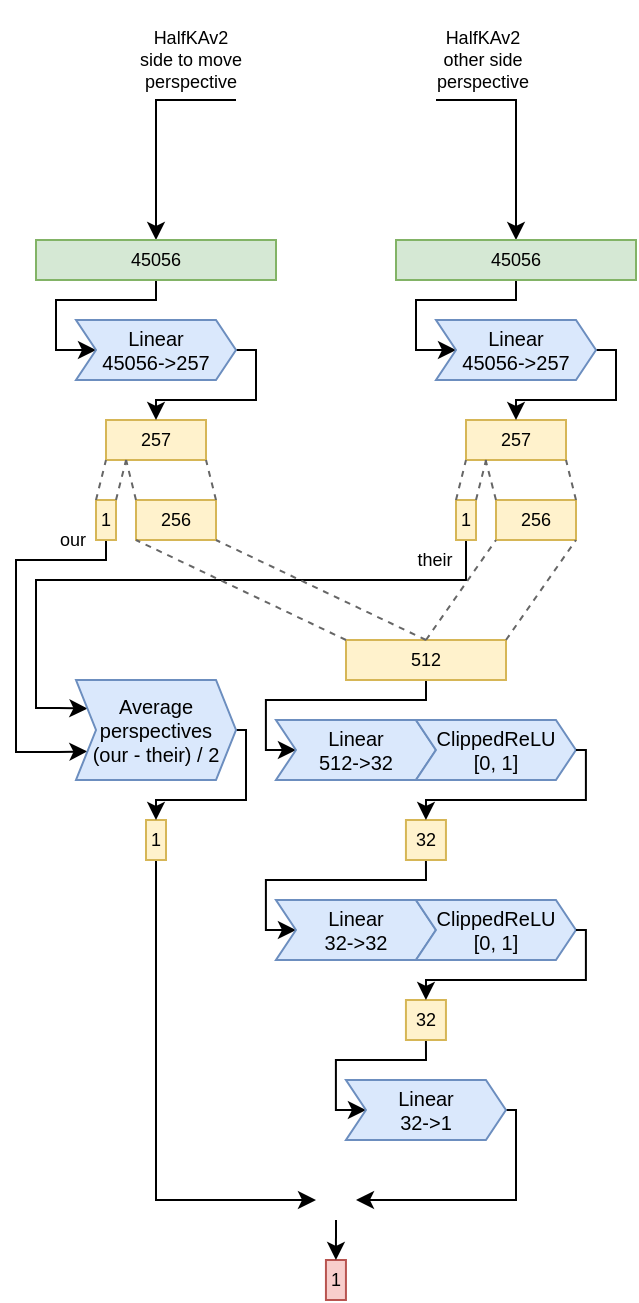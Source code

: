 <mxfile version="14.6.6" type="device"><diagram id="WEN0L9vgDvnMjeqGFGax" name="Page-1"><mxGraphModel dx="1673" dy="895" grid="1" gridSize="10" guides="1" tooltips="1" connect="1" arrows="1" fold="1" page="1" pageScale="1" pageWidth="850" pageHeight="1100" math="0" shadow="0"><root><mxCell id="0"/><mxCell id="1" parent="0"/><mxCell id="uz10yLNLv4WFwoIeB_5W-53" value="&lt;br&gt;&lt;div style=&quot;font-size: 9px&quot;&gt;HalfKAv2&lt;/div&gt;&lt;div style=&quot;font-size: 9px&quot;&gt;other side &lt;br style=&quot;font-size: 9px&quot;&gt;perspective&lt;br style=&quot;font-size: 9px&quot;&gt;&lt;/div&gt;&lt;br&gt;" style="edgeStyle=orthogonalEdgeStyle;rounded=0;sketch=0;jumpStyle=none;orthogonalLoop=1;jettySize=auto;html=1;exitX=1;exitY=0.5;exitDx=0;exitDy=0;entryX=0.5;entryY=0;entryDx=0;entryDy=0;shadow=0;labelBackgroundColor=none;fontSize=9;strokeColor=#000000;" edge="1" parent="1" source="uz10yLNLv4WFwoIeB_5W-37" target="uz10yLNLv4WFwoIeB_5W-39"><mxGeometry x="-0.4" y="10" relative="1" as="geometry"><mxPoint x="-10" y="-10" as="offset"/></mxGeometry></mxCell><mxCell id="uz10yLNLv4WFwoIeB_5W-54" value="&lt;br&gt;&lt;div style=&quot;font-size: 9px&quot;&gt;&lt;font style=&quot;font-size: 9px&quot;&gt;HalfKAv2&lt;/font&gt;&lt;/div&gt;&lt;div style=&quot;font-size: 9px&quot;&gt;&lt;font style=&quot;font-size: 9px&quot;&gt;side to move&lt;br style=&quot;font-size: 9px&quot;&gt;&lt;/font&gt;&lt;/div&gt;&lt;div style=&quot;font-size: 9px&quot;&gt;&lt;font style=&quot;font-size: 9px&quot;&gt;perspective&lt;br style=&quot;font-size: 9px&quot;&gt;&lt;/font&gt;&lt;/div&gt;&lt;br&gt;" style="edgeStyle=orthogonalEdgeStyle;rounded=0;sketch=0;jumpStyle=none;orthogonalLoop=1;jettySize=auto;html=1;exitX=0;exitY=0.5;exitDx=0;exitDy=0;entryX=0.5;entryY=0;entryDx=0;entryDy=0;shadow=0;labelBackgroundColor=none;fontSize=9;strokeColor=#000000;" edge="1" parent="1" source="uz10yLNLv4WFwoIeB_5W-37" target="uz10yLNLv4WFwoIeB_5W-38"><mxGeometry x="-0.4" y="-10" relative="1" as="geometry"><mxPoint x="10" y="-10" as="offset"/></mxGeometry></mxCell><mxCell id="uz10yLNLv4WFwoIeB_5W-37" value="" style="shape=image;html=1;verticalAlign=top;verticalLabelPosition=bottom;labelBackgroundColor=#ffffff;imageAspect=0;aspect=fixed;image=https://cdn1.iconfinder.com/data/icons/andriod-app/32/chessboard-128.png;rounded=0;shadow=0;glass=0;sketch=0;" vertex="1" parent="1"><mxGeometry x="350" y="340" width="100" height="100" as="geometry"/></mxCell><mxCell id="uz10yLNLv4WFwoIeB_5W-83" style="edgeStyle=orthogonalEdgeStyle;rounded=0;sketch=0;jumpStyle=none;jumpSize=5;orthogonalLoop=1;jettySize=auto;html=1;exitX=0.5;exitY=1;exitDx=0;exitDy=0;entryX=0;entryY=0.5;entryDx=0;entryDy=0;shadow=0;labelBackgroundColor=none;fontSize=9;strokeColor=#000000;strokeWidth=1;" edge="1" parent="1" source="uz10yLNLv4WFwoIeB_5W-38" target="uz10yLNLv4WFwoIeB_5W-40"><mxGeometry relative="1" as="geometry"><Array as="points"><mxPoint x="310" y="490"/><mxPoint x="260" y="490"/><mxPoint x="260" y="515"/></Array></mxGeometry></mxCell><mxCell id="uz10yLNLv4WFwoIeB_5W-38" value="45056" style="rounded=0;whiteSpace=wrap;html=1;shadow=0;glass=0;sketch=0;fontSize=9;align=center;fillColor=#d5e8d4;strokeColor=#82b366;" vertex="1" parent="1"><mxGeometry x="250" y="460" width="120" height="20" as="geometry"/></mxCell><mxCell id="uz10yLNLv4WFwoIeB_5W-79" style="edgeStyle=orthogonalEdgeStyle;rounded=0;sketch=0;jumpStyle=none;jumpSize=5;orthogonalLoop=1;jettySize=auto;html=1;exitX=0.5;exitY=1;exitDx=0;exitDy=0;entryX=0;entryY=0.5;entryDx=0;entryDy=0;shadow=0;labelBackgroundColor=none;fontSize=9;strokeColor=#000000;strokeWidth=1;" edge="1" parent="1" source="uz10yLNLv4WFwoIeB_5W-39" target="uz10yLNLv4WFwoIeB_5W-41"><mxGeometry relative="1" as="geometry"><Array as="points"><mxPoint x="490" y="490"/><mxPoint x="440" y="490"/><mxPoint x="440" y="515"/></Array></mxGeometry></mxCell><mxCell id="uz10yLNLv4WFwoIeB_5W-39" value="45056" style="rounded=0;whiteSpace=wrap;html=1;shadow=0;glass=0;sketch=0;fontSize=9;align=center;fillColor=#d5e8d4;strokeColor=#82b366;" vertex="1" parent="1"><mxGeometry x="430" y="460" width="120" height="20" as="geometry"/></mxCell><mxCell id="uz10yLNLv4WFwoIeB_5W-42" value="257" style="rounded=0;whiteSpace=wrap;html=1;shadow=0;glass=0;sketch=0;fontSize=9;align=center;fillColor=#fff2cc;strokeColor=#d6b656;" vertex="1" parent="1"><mxGeometry x="285" y="550" width="50" height="20" as="geometry"/></mxCell><mxCell id="uz10yLNLv4WFwoIeB_5W-93" style="edgeStyle=orthogonalEdgeStyle;rounded=0;sketch=0;jumpStyle=none;jumpSize=5;orthogonalLoop=1;jettySize=auto;html=1;exitX=0.5;exitY=1;exitDx=0;exitDy=0;entryX=0;entryY=0.5;entryDx=0;entryDy=0;shadow=0;labelBackgroundColor=none;fontSize=9;strokeColor=#000000;strokeWidth=1;" edge="1" parent="1" source="uz10yLNLv4WFwoIeB_5W-44" target="uz10yLNLv4WFwoIeB_5W-91"><mxGeometry relative="1" as="geometry"><Array as="points"><mxPoint x="444.97" y="780"/><mxPoint x="364.97" y="780"/><mxPoint x="364.97" y="805"/></Array></mxGeometry></mxCell><mxCell id="uz10yLNLv4WFwoIeB_5W-44" value="32" style="rounded=0;whiteSpace=wrap;html=1;shadow=0;glass=0;sketch=0;fontSize=9;align=center;fillColor=#fff2cc;strokeColor=#d6b656;" vertex="1" parent="1"><mxGeometry x="434.97" y="750" width="20" height="20" as="geometry"/></mxCell><mxCell id="uz10yLNLv4WFwoIeB_5W-84" style="edgeStyle=orthogonalEdgeStyle;rounded=0;sketch=0;jumpStyle=none;jumpSize=5;orthogonalLoop=1;jettySize=auto;html=1;exitX=0.5;exitY=1;exitDx=0;exitDy=0;shadow=0;labelBackgroundColor=none;fontSize=9;strokeColor=#000000;strokeWidth=1;entryX=0;entryY=0.5;entryDx=0;entryDy=0;" edge="1" parent="1" source="uz10yLNLv4WFwoIeB_5W-46" target="uz10yLNLv4WFwoIeB_5W-47"><mxGeometry relative="1" as="geometry"><mxPoint x="374.97" y="700" as="targetPoint"/><Array as="points"><mxPoint x="444.97" y="690"/><mxPoint x="364.97" y="690"/><mxPoint x="364.97" y="715"/></Array></mxGeometry></mxCell><mxCell id="uz10yLNLv4WFwoIeB_5W-46" value="512" style="rounded=0;whiteSpace=wrap;html=1;shadow=0;glass=0;sketch=0;fontSize=9;align=center;fillColor=#fff2cc;strokeColor=#d6b656;" vertex="1" parent="1"><mxGeometry x="405" y="660" width="80" height="20" as="geometry"/></mxCell><mxCell id="uz10yLNLv4WFwoIeB_5W-48" value="257" style="rounded=0;whiteSpace=wrap;html=1;shadow=0;glass=0;sketch=0;fontSize=9;align=center;fillColor=#fff2cc;strokeColor=#d6b656;" vertex="1" parent="1"><mxGeometry x="465" y="550" width="50" height="20" as="geometry"/></mxCell><mxCell id="uz10yLNLv4WFwoIeB_5W-99" style="edgeStyle=orthogonalEdgeStyle;rounded=0;sketch=0;jumpStyle=none;jumpSize=5;orthogonalLoop=1;jettySize=auto;html=1;exitX=0.5;exitY=1;exitDx=0;exitDy=0;entryX=0;entryY=0.5;entryDx=0;entryDy=0;shadow=0;labelBackgroundColor=none;fontSize=9;strokeColor=#000000;strokeWidth=1;" edge="1" parent="1" source="uz10yLNLv4WFwoIeB_5W-49" target="uz10yLNLv4WFwoIeB_5W-52"><mxGeometry relative="1" as="geometry"><mxPoint x="449.97" y="860" as="sourcePoint"/><mxPoint x="419.97" y="895" as="targetPoint"/><Array as="points"><mxPoint x="444.97" y="870"/><mxPoint x="399.97" y="870"/><mxPoint x="399.97" y="895"/></Array></mxGeometry></mxCell><mxCell id="uz10yLNLv4WFwoIeB_5W-49" value="32" style="rounded=0;whiteSpace=wrap;html=1;shadow=0;glass=0;sketch=0;fontSize=9;align=center;fillColor=#fff2cc;strokeColor=#d6b656;" vertex="1" parent="1"><mxGeometry x="434.97" y="840" width="20" height="20" as="geometry"/></mxCell><mxCell id="uz10yLNLv4WFwoIeB_5W-51" value="1" style="rounded=0;whiteSpace=wrap;html=1;shadow=0;glass=0;sketch=0;fontSize=9;align=center;fillColor=#f8cecc;strokeColor=#b85450;" vertex="1" parent="1"><mxGeometry x="394.97" y="970" width="10" height="20" as="geometry"/></mxCell><mxCell id="uz10yLNLv4WFwoIeB_5W-143" style="edgeStyle=orthogonalEdgeStyle;rounded=0;sketch=0;jumpStyle=none;jumpSize=5;orthogonalLoop=1;jettySize=auto;html=1;exitX=1;exitY=0.5;exitDx=0;exitDy=0;entryX=1;entryY=0.5;entryDx=0;entryDy=0;shadow=0;labelBackgroundColor=none;fontSize=9;strokeColor=#000000;strokeWidth=1;" edge="1" parent="1" source="uz10yLNLv4WFwoIeB_5W-52" target="uz10yLNLv4WFwoIeB_5W-142"><mxGeometry relative="1" as="geometry"><Array as="points"><mxPoint x="490" y="895"/><mxPoint x="490" y="940"/></Array></mxGeometry></mxCell><mxCell id="uz10yLNLv4WFwoIeB_5W-52" value="&lt;div style=&quot;font-size: 10px&quot;&gt;Linear&lt;/div&gt;&lt;div style=&quot;font-size: 10px&quot;&gt;32-&amp;gt;1&lt;br style=&quot;font-size: 10px&quot;&gt;&lt;/div&gt;" style="shape=step;perimeter=stepPerimeter;whiteSpace=wrap;html=1;fixedSize=1;rounded=0;shadow=0;glass=0;sketch=0;fontSize=10;align=center;size=10;fillColor=#dae8fc;strokeColor=#6c8ebf;" vertex="1" parent="1"><mxGeometry x="404.97" y="880" width="80" height="30" as="geometry"/></mxCell><mxCell id="uz10yLNLv4WFwoIeB_5W-77" style="edgeStyle=orthogonalEdgeStyle;rounded=0;sketch=0;jumpStyle=none;jumpSize=5;orthogonalLoop=1;jettySize=auto;html=1;exitX=1;exitY=0.5;exitDx=0;exitDy=0;entryX=0.5;entryY=0;entryDx=0;entryDy=0;shadow=0;labelBackgroundColor=none;fontSize=9;strokeColor=#000000;strokeWidth=1;" edge="1" parent="1" source="uz10yLNLv4WFwoIeB_5W-40" target="uz10yLNLv4WFwoIeB_5W-42"><mxGeometry relative="1" as="geometry"><mxPoint x="385" y="515" as="sourcePoint"/><Array as="points"><mxPoint x="360" y="515"/><mxPoint x="360" y="540"/><mxPoint x="310" y="540"/></Array></mxGeometry></mxCell><mxCell id="uz10yLNLv4WFwoIeB_5W-81" style="edgeStyle=orthogonalEdgeStyle;rounded=0;sketch=0;jumpStyle=none;jumpSize=5;orthogonalLoop=1;jettySize=auto;html=1;exitX=1;exitY=0.5;exitDx=0;exitDy=0;entryX=0.5;entryY=0;entryDx=0;entryDy=0;shadow=0;labelBackgroundColor=none;fontSize=9;strokeColor=#000000;strokeWidth=1;" edge="1" parent="1" source="uz10yLNLv4WFwoIeB_5W-41" target="uz10yLNLv4WFwoIeB_5W-48"><mxGeometry relative="1" as="geometry"><mxPoint x="565" y="515" as="sourcePoint"/><Array as="points"><mxPoint x="540" y="515"/><mxPoint x="540" y="540"/><mxPoint x="490" y="540"/></Array></mxGeometry></mxCell><mxCell id="uz10yLNLv4WFwoIeB_5W-85" value="" style="group" vertex="1" connectable="0" parent="1"><mxGeometry x="369.97" y="700" width="150" height="30" as="geometry"/></mxCell><mxCell id="uz10yLNLv4WFwoIeB_5W-47" value="&lt;div style=&quot;font-size: 10px&quot;&gt;Linear&lt;/div&gt;&lt;div style=&quot;font-size: 10px&quot;&gt;512-&amp;gt;32&lt;br style=&quot;font-size: 10px&quot;&gt;&lt;/div&gt;" style="shape=step;perimeter=stepPerimeter;whiteSpace=wrap;html=1;fixedSize=1;rounded=0;shadow=0;glass=0;sketch=0;fontSize=10;align=center;size=10;fillColor=#dae8fc;strokeColor=#6c8ebf;" vertex="1" parent="uz10yLNLv4WFwoIeB_5W-85"><mxGeometry width="80" height="30" as="geometry"/></mxCell><mxCell id="uz10yLNLv4WFwoIeB_5W-82" value="ClippedReLU&lt;br&gt;[0, 1]" style="shape=step;perimeter=stepPerimeter;whiteSpace=wrap;html=1;fixedSize=1;rounded=0;shadow=0;glass=0;sketch=0;fontSize=10;align=center;size=10;fillColor=#dae8fc;strokeColor=#6c8ebf;" vertex="1" parent="uz10yLNLv4WFwoIeB_5W-85"><mxGeometry x="70" width="80" height="30" as="geometry"/></mxCell><mxCell id="uz10yLNLv4WFwoIeB_5W-89" style="edgeStyle=orthogonalEdgeStyle;rounded=0;sketch=0;jumpStyle=none;jumpSize=5;orthogonalLoop=1;jettySize=auto;html=1;exitX=1;exitY=0.5;exitDx=0;exitDy=0;shadow=0;labelBackgroundColor=none;fontSize=9;strokeColor=#000000;strokeWidth=1;entryX=0.5;entryY=0;entryDx=0;entryDy=0;" edge="1" parent="1" source="uz10yLNLv4WFwoIeB_5W-82" target="uz10yLNLv4WFwoIeB_5W-44"><mxGeometry relative="1" as="geometry"><mxPoint x="494.97" y="750" as="targetPoint"/><Array as="points"><mxPoint x="524.97" y="715"/><mxPoint x="524.97" y="740"/><mxPoint x="444.97" y="740"/></Array></mxGeometry></mxCell><mxCell id="uz10yLNLv4WFwoIeB_5W-90" value="" style="group" vertex="1" connectable="0" parent="1"><mxGeometry x="369.97" y="790" width="150" height="30" as="geometry"/></mxCell><mxCell id="uz10yLNLv4WFwoIeB_5W-91" value="&lt;div style=&quot;font-size: 10px&quot;&gt;Linear&lt;/div&gt;&lt;div style=&quot;font-size: 10px&quot;&gt;32-&amp;gt;32&lt;br style=&quot;font-size: 10px&quot;&gt;&lt;/div&gt;" style="shape=step;perimeter=stepPerimeter;whiteSpace=wrap;html=1;fixedSize=1;rounded=0;shadow=0;glass=0;sketch=0;fontSize=10;align=center;size=10;fillColor=#dae8fc;strokeColor=#6c8ebf;" vertex="1" parent="uz10yLNLv4WFwoIeB_5W-90"><mxGeometry width="80" height="30" as="geometry"/></mxCell><mxCell id="uz10yLNLv4WFwoIeB_5W-92" value="ClippedReLU&lt;br&gt;[0, 1]" style="shape=step;perimeter=stepPerimeter;whiteSpace=wrap;html=1;fixedSize=1;rounded=0;shadow=0;glass=0;sketch=0;fontSize=10;align=center;size=10;fillColor=#dae8fc;strokeColor=#6c8ebf;" vertex="1" parent="uz10yLNLv4WFwoIeB_5W-90"><mxGeometry x="70" width="80" height="30" as="geometry"/></mxCell><mxCell id="uz10yLNLv4WFwoIeB_5W-94" style="edgeStyle=orthogonalEdgeStyle;rounded=0;sketch=0;jumpStyle=none;jumpSize=5;orthogonalLoop=1;jettySize=auto;html=1;exitX=1;exitY=0.5;exitDx=0;exitDy=0;entryX=0.5;entryY=0;entryDx=0;entryDy=0;shadow=0;labelBackgroundColor=none;fontSize=9;strokeColor=#000000;strokeWidth=1;" edge="1" parent="1" source="uz10yLNLv4WFwoIeB_5W-92" target="uz10yLNLv4WFwoIeB_5W-49"><mxGeometry relative="1" as="geometry"><Array as="points"><mxPoint x="524.97" y="805"/><mxPoint x="524.97" y="830"/><mxPoint x="444.97" y="830"/></Array></mxGeometry></mxCell><mxCell id="uz10yLNLv4WFwoIeB_5W-40" value="&lt;div style=&quot;font-size: 10px&quot;&gt;Linear&lt;/div&gt;&lt;div style=&quot;font-size: 10px&quot;&gt;45056-&amp;gt;257&lt;/div&gt;" style="shape=step;perimeter=stepPerimeter;whiteSpace=wrap;html=1;fixedSize=1;rounded=0;shadow=0;glass=0;sketch=0;fontSize=10;align=center;size=10;fillColor=#dae8fc;strokeColor=#6c8ebf;" vertex="1" parent="1"><mxGeometry x="270" y="500" width="80" height="30" as="geometry"/></mxCell><mxCell id="uz10yLNLv4WFwoIeB_5W-41" value="&lt;div style=&quot;font-size: 10px&quot;&gt;Linear&lt;/div&gt;&lt;div style=&quot;font-size: 10px&quot;&gt;45056-&amp;gt;257&lt;br style=&quot;font-size: 10px&quot;&gt;&lt;/div&gt;" style="shape=step;perimeter=stepPerimeter;whiteSpace=wrap;html=1;fixedSize=1;rounded=0;shadow=0;glass=0;sketch=0;fontSize=10;align=center;size=10;fillColor=#dae8fc;strokeColor=#6c8ebf;" vertex="1" parent="1"><mxGeometry x="450" y="500" width="80" height="30" as="geometry"/></mxCell><mxCell id="uz10yLNLv4WFwoIeB_5W-111" value="256" style="rounded=0;whiteSpace=wrap;html=1;shadow=0;glass=0;sketch=0;fontSize=9;align=center;fillColor=#fff2cc;strokeColor=#d6b656;" vertex="1" parent="1"><mxGeometry x="300" y="590" width="40" height="20" as="geometry"/></mxCell><mxCell id="uz10yLNLv4WFwoIeB_5W-128" value="our" style="edgeStyle=orthogonalEdgeStyle;rounded=0;sketch=0;jumpStyle=none;jumpSize=5;orthogonalLoop=1;jettySize=auto;html=1;exitX=0.5;exitY=1;exitDx=0;exitDy=0;shadow=0;labelBackgroundColor=none;fontSize=9;strokeColor=#000000;strokeWidth=1;entryX=0;entryY=0.75;entryDx=0;entryDy=0;" edge="1" parent="1" source="uz10yLNLv4WFwoIeB_5W-112" target="uz10yLNLv4WFwoIeB_5W-125"><mxGeometry x="-0.709" y="-10" relative="1" as="geometry"><mxPoint x="250" y="705" as="targetPoint"/><Array as="points"><mxPoint x="285" y="620"/><mxPoint x="240" y="620"/><mxPoint x="240" y="716"/><mxPoint x="261" y="716"/></Array><mxPoint as="offset"/></mxGeometry></mxCell><mxCell id="uz10yLNLv4WFwoIeB_5W-112" value="1" style="rounded=0;whiteSpace=wrap;html=1;shadow=0;glass=0;sketch=0;fontSize=9;align=center;fillColor=#fff2cc;strokeColor=#d6b656;" vertex="1" parent="1"><mxGeometry x="280" y="590" width="10" height="20" as="geometry"/></mxCell><mxCell id="uz10yLNLv4WFwoIeB_5W-117" value="256" style="rounded=0;whiteSpace=wrap;html=1;shadow=0;glass=0;sketch=0;fontSize=9;align=center;fillColor=#fff2cc;strokeColor=#d6b656;" vertex="1" parent="1"><mxGeometry x="480" y="590" width="40" height="20" as="geometry"/></mxCell><mxCell id="uz10yLNLv4WFwoIeB_5W-129" value="their" style="edgeStyle=orthogonalEdgeStyle;rounded=0;sketch=0;jumpStyle=none;jumpSize=5;orthogonalLoop=1;jettySize=auto;html=1;exitX=0.5;exitY=1;exitDx=0;exitDy=0;shadow=0;labelBackgroundColor=none;fontSize=9;strokeColor=#000000;strokeWidth=1;entryX=0;entryY=0.25;entryDx=0;entryDy=0;" edge="1" parent="1" source="uz10yLNLv4WFwoIeB_5W-118" target="uz10yLNLv4WFwoIeB_5W-125"><mxGeometry x="-0.774" y="-10" relative="1" as="geometry"><mxPoint x="250" y="700" as="targetPoint"/><Array as="points"><mxPoint x="465" y="630"/><mxPoint x="250" y="630"/><mxPoint x="250" y="694"/><mxPoint x="261" y="694"/></Array><mxPoint as="offset"/></mxGeometry></mxCell><mxCell id="uz10yLNLv4WFwoIeB_5W-118" value="1" style="rounded=0;whiteSpace=wrap;html=1;shadow=0;glass=0;sketch=0;fontSize=9;align=center;fillColor=#fff2cc;strokeColor=#d6b656;" vertex="1" parent="1"><mxGeometry x="460" y="590" width="10" height="20" as="geometry"/></mxCell><mxCell id="uz10yLNLv4WFwoIeB_5W-119" value="" style="endArrow=none;dashed=1;html=1;shadow=0;labelBackgroundColor=none;fontSize=9;strokeColor=#666666;strokeWidth=1;entryX=0;entryY=1;entryDx=0;entryDy=0;exitX=0.5;exitY=0;exitDx=0;exitDy=0;fillColor=#f5f5f5;" edge="1" parent="1" source="uz10yLNLv4WFwoIeB_5W-46" target="uz10yLNLv4WFwoIeB_5W-117"><mxGeometry width="50" height="50" relative="1" as="geometry"><mxPoint x="420" y="680" as="sourcePoint"/><mxPoint x="470" y="630" as="targetPoint"/></mxGeometry></mxCell><mxCell id="uz10yLNLv4WFwoIeB_5W-120" value="" style="endArrow=none;dashed=1;html=1;shadow=0;labelBackgroundColor=none;fontSize=9;strokeColor=#666666;strokeWidth=1;entryX=1;entryY=1;entryDx=0;entryDy=0;exitX=1;exitY=0;exitDx=0;exitDy=0;fillColor=#f5f5f5;" edge="1" parent="1" source="uz10yLNLv4WFwoIeB_5W-46" target="uz10yLNLv4WFwoIeB_5W-117"><mxGeometry width="50" height="50" relative="1" as="geometry"><mxPoint x="434.97" y="670" as="sourcePoint"/><mxPoint x="490" y="620" as="targetPoint"/></mxGeometry></mxCell><mxCell id="uz10yLNLv4WFwoIeB_5W-121" value="" style="endArrow=none;dashed=1;html=1;shadow=0;labelBackgroundColor=none;fontSize=9;strokeColor=#666666;strokeWidth=1;entryX=1;entryY=1;entryDx=0;entryDy=0;exitX=0.5;exitY=0;exitDx=0;exitDy=0;fillColor=#f5f5f5;" edge="1" parent="1" source="uz10yLNLv4WFwoIeB_5W-46" target="uz10yLNLv4WFwoIeB_5W-111"><mxGeometry width="50" height="50" relative="1" as="geometry"><mxPoint x="434.97" y="670" as="sourcePoint"/><mxPoint x="490" y="620" as="targetPoint"/></mxGeometry></mxCell><mxCell id="uz10yLNLv4WFwoIeB_5W-122" value="" style="endArrow=none;dashed=1;html=1;shadow=0;labelBackgroundColor=none;fontSize=9;strokeColor=#666666;strokeWidth=1;entryX=0;entryY=1;entryDx=0;entryDy=0;exitX=0;exitY=0;exitDx=0;exitDy=0;fillColor=#f5f5f5;" edge="1" parent="1" source="uz10yLNLv4WFwoIeB_5W-46" target="uz10yLNLv4WFwoIeB_5W-111"><mxGeometry width="50" height="50" relative="1" as="geometry"><mxPoint x="434.97" y="670" as="sourcePoint"/><mxPoint x="350" y="620" as="targetPoint"/></mxGeometry></mxCell><mxCell id="uz10yLNLv4WFwoIeB_5W-144" style="edgeStyle=orthogonalEdgeStyle;rounded=0;sketch=0;jumpStyle=none;jumpSize=5;orthogonalLoop=1;jettySize=auto;html=1;exitX=0.5;exitY=1;exitDx=0;exitDy=0;entryX=0;entryY=0.5;entryDx=0;entryDy=0;shadow=0;labelBackgroundColor=none;fontSize=9;strokeColor=#000000;strokeWidth=1;" edge="1" parent="1" source="uz10yLNLv4WFwoIeB_5W-123" target="uz10yLNLv4WFwoIeB_5W-142"><mxGeometry relative="1" as="geometry"/></mxCell><mxCell id="uz10yLNLv4WFwoIeB_5W-123" value="1" style="rounded=0;whiteSpace=wrap;html=1;shadow=0;glass=0;sketch=0;fontSize=9;align=center;fillColor=#fff2cc;strokeColor=#d6b656;" vertex="1" parent="1"><mxGeometry x="305" y="750" width="10" height="20" as="geometry"/></mxCell><mxCell id="uz10yLNLv4WFwoIeB_5W-138" style="edgeStyle=orthogonalEdgeStyle;rounded=0;sketch=0;jumpStyle=none;jumpSize=5;orthogonalLoop=1;jettySize=auto;html=1;exitX=1;exitY=0.5;exitDx=0;exitDy=0;entryX=0.5;entryY=0;entryDx=0;entryDy=0;shadow=0;labelBackgroundColor=none;fontSize=9;strokeColor=#000000;strokeWidth=1;" edge="1" parent="1" source="uz10yLNLv4WFwoIeB_5W-125" target="uz10yLNLv4WFwoIeB_5W-123"><mxGeometry relative="1" as="geometry"><mxPoint x="345" y="705" as="sourcePoint"/><mxPoint x="305.51" y="751.6" as="targetPoint"/><Array as="points"><mxPoint x="355" y="705"/><mxPoint x="355" y="740"/><mxPoint x="310" y="740"/></Array></mxGeometry></mxCell><mxCell id="uz10yLNLv4WFwoIeB_5W-125" value="&lt;div&gt;Average perspectives&lt;/div&gt;&lt;div&gt;(our - their) / 2&lt;br&gt;&lt;/div&gt;" style="shape=step;perimeter=stepPerimeter;whiteSpace=wrap;html=1;fixedSize=1;rounded=0;shadow=0;glass=0;sketch=0;fontSize=10;align=center;size=10;fillColor=#dae8fc;strokeColor=#6c8ebf;" vertex="1" parent="1"><mxGeometry x="270" y="680" width="80" height="50" as="geometry"/></mxCell><mxCell id="uz10yLNLv4WFwoIeB_5W-130" value="" style="endArrow=none;dashed=1;html=1;shadow=0;labelBackgroundColor=none;fontSize=9;strokeColor=#666666;strokeWidth=1;entryX=0;entryY=1;entryDx=0;entryDy=0;exitX=0;exitY=0;exitDx=0;exitDy=0;fillColor=#f5f5f5;" edge="1" parent="1" source="uz10yLNLv4WFwoIeB_5W-112" target="uz10yLNLv4WFwoIeB_5W-42"><mxGeometry width="50" height="50" relative="1" as="geometry"><mxPoint x="435" y="630" as="sourcePoint"/><mxPoint x="350" y="580" as="targetPoint"/></mxGeometry></mxCell><mxCell id="uz10yLNLv4WFwoIeB_5W-131" value="" style="endArrow=none;dashed=1;html=1;shadow=0;labelBackgroundColor=none;fontSize=9;strokeColor=#666666;strokeWidth=1;entryX=0.201;entryY=0.999;entryDx=0;entryDy=0;fillColor=#f5f5f5;entryPerimeter=0;exitX=1;exitY=0;exitDx=0;exitDy=0;" edge="1" parent="1" source="uz10yLNLv4WFwoIeB_5W-112" target="uz10yLNLv4WFwoIeB_5W-42"><mxGeometry width="50" height="50" relative="1" as="geometry"><mxPoint x="290" y="590" as="sourcePoint"/><mxPoint x="295" y="570" as="targetPoint"/></mxGeometry></mxCell><mxCell id="uz10yLNLv4WFwoIeB_5W-132" value="" style="endArrow=none;dashed=1;html=1;shadow=0;labelBackgroundColor=none;fontSize=9;strokeColor=#666666;strokeWidth=1;entryX=0.201;entryY=0.999;entryDx=0;entryDy=0;exitX=0;exitY=0;exitDx=0;exitDy=0;fillColor=#f5f5f5;entryPerimeter=0;" edge="1" parent="1" source="uz10yLNLv4WFwoIeB_5W-111" target="uz10yLNLv4WFwoIeB_5W-42"><mxGeometry width="50" height="50" relative="1" as="geometry"><mxPoint x="300" y="590" as="sourcePoint"/><mxPoint x="305" y="570" as="targetPoint"/></mxGeometry></mxCell><mxCell id="uz10yLNLv4WFwoIeB_5W-133" value="" style="endArrow=none;dashed=1;html=1;shadow=0;labelBackgroundColor=none;fontSize=9;strokeColor=#666666;strokeWidth=1;entryX=1;entryY=1;entryDx=0;entryDy=0;exitX=1;exitY=0;exitDx=0;exitDy=0;fillColor=#f5f5f5;" edge="1" parent="1" source="uz10yLNLv4WFwoIeB_5W-111" target="uz10yLNLv4WFwoIeB_5W-42"><mxGeometry width="50" height="50" relative="1" as="geometry"><mxPoint x="349.97" y="590" as="sourcePoint"/><mxPoint x="345.02" y="569.98" as="targetPoint"/></mxGeometry></mxCell><mxCell id="uz10yLNLv4WFwoIeB_5W-134" value="" style="endArrow=none;dashed=1;html=1;shadow=0;labelBackgroundColor=none;fontSize=9;strokeColor=#666666;strokeWidth=1;entryX=0;entryY=1;entryDx=0;entryDy=0;exitX=0;exitY=0;exitDx=0;exitDy=0;fillColor=#f5f5f5;" edge="1" parent="1" source="uz10yLNLv4WFwoIeB_5W-118" target="uz10yLNLv4WFwoIeB_5W-48"><mxGeometry width="50" height="50" relative="1" as="geometry"><mxPoint x="460" y="590.02" as="sourcePoint"/><mxPoint x="465" y="570.02" as="targetPoint"/></mxGeometry></mxCell><mxCell id="uz10yLNLv4WFwoIeB_5W-135" value="" style="endArrow=none;dashed=1;html=1;shadow=0;labelBackgroundColor=none;fontSize=9;strokeColor=#666666;strokeWidth=1;entryX=0.201;entryY=0.999;entryDx=0;entryDy=0;fillColor=#f5f5f5;entryPerimeter=0;exitX=1;exitY=0;exitDx=0;exitDy=0;" edge="1" parent="1" source="uz10yLNLv4WFwoIeB_5W-118" target="uz10yLNLv4WFwoIeB_5W-48"><mxGeometry width="50" height="50" relative="1" as="geometry"><mxPoint x="470" y="590.02" as="sourcePoint"/><mxPoint x="475.05" y="570" as="targetPoint"/></mxGeometry></mxCell><mxCell id="uz10yLNLv4WFwoIeB_5W-136" value="" style="endArrow=none;dashed=1;html=1;shadow=0;labelBackgroundColor=none;fontSize=9;strokeColor=#666666;strokeWidth=1;entryX=0.196;entryY=0.999;entryDx=0;entryDy=0;exitX=0;exitY=0;exitDx=0;exitDy=0;fillColor=#f5f5f5;entryPerimeter=0;" edge="1" parent="1" source="uz10yLNLv4WFwoIeB_5W-117" target="uz10yLNLv4WFwoIeB_5W-48"><mxGeometry width="50" height="50" relative="1" as="geometry"><mxPoint x="480" y="590.02" as="sourcePoint"/><mxPoint x="475.05" y="570" as="targetPoint"/></mxGeometry></mxCell><mxCell id="uz10yLNLv4WFwoIeB_5W-137" value="" style="endArrow=none;dashed=1;html=1;shadow=0;labelBackgroundColor=none;fontSize=9;strokeColor=#666666;strokeWidth=1;entryX=1;entryY=1;entryDx=0;entryDy=0;fillColor=#f5f5f5;exitX=1;exitY=0;exitDx=0;exitDy=0;" edge="1" parent="1" source="uz10yLNLv4WFwoIeB_5W-117" target="uz10yLNLv4WFwoIeB_5W-48"><mxGeometry width="50" height="50" relative="1" as="geometry"><mxPoint x="520" y="590" as="sourcePoint"/><mxPoint x="515" y="570.02" as="targetPoint"/></mxGeometry></mxCell><mxCell id="uz10yLNLv4WFwoIeB_5W-145" style="edgeStyle=orthogonalEdgeStyle;rounded=0;sketch=0;jumpStyle=none;jumpSize=5;orthogonalLoop=1;jettySize=auto;html=1;exitX=0.5;exitY=1;exitDx=0;exitDy=0;entryX=0.5;entryY=0;entryDx=0;entryDy=0;shadow=0;labelBackgroundColor=none;fontSize=9;strokeColor=#000000;strokeWidth=1;" edge="1" parent="1" source="uz10yLNLv4WFwoIeB_5W-142" target="uz10yLNLv4WFwoIeB_5W-51"><mxGeometry relative="1" as="geometry"/></mxCell><mxCell id="uz10yLNLv4WFwoIeB_5W-142" value="" style="shape=image;html=1;verticalAlign=top;verticalLabelPosition=bottom;labelBackgroundColor=#ffffff;imageAspect=0;aspect=fixed;image=https://cdn1.iconfinder.com/data/icons/material-core/20/add-circle-outline-128.png;rounded=0;shadow=0;glass=0;sketch=0;fontSize=9;align=center;" vertex="1" parent="1"><mxGeometry x="390" y="930" width="20" height="20" as="geometry"/></mxCell></root></mxGraphModel></diagram></mxfile>